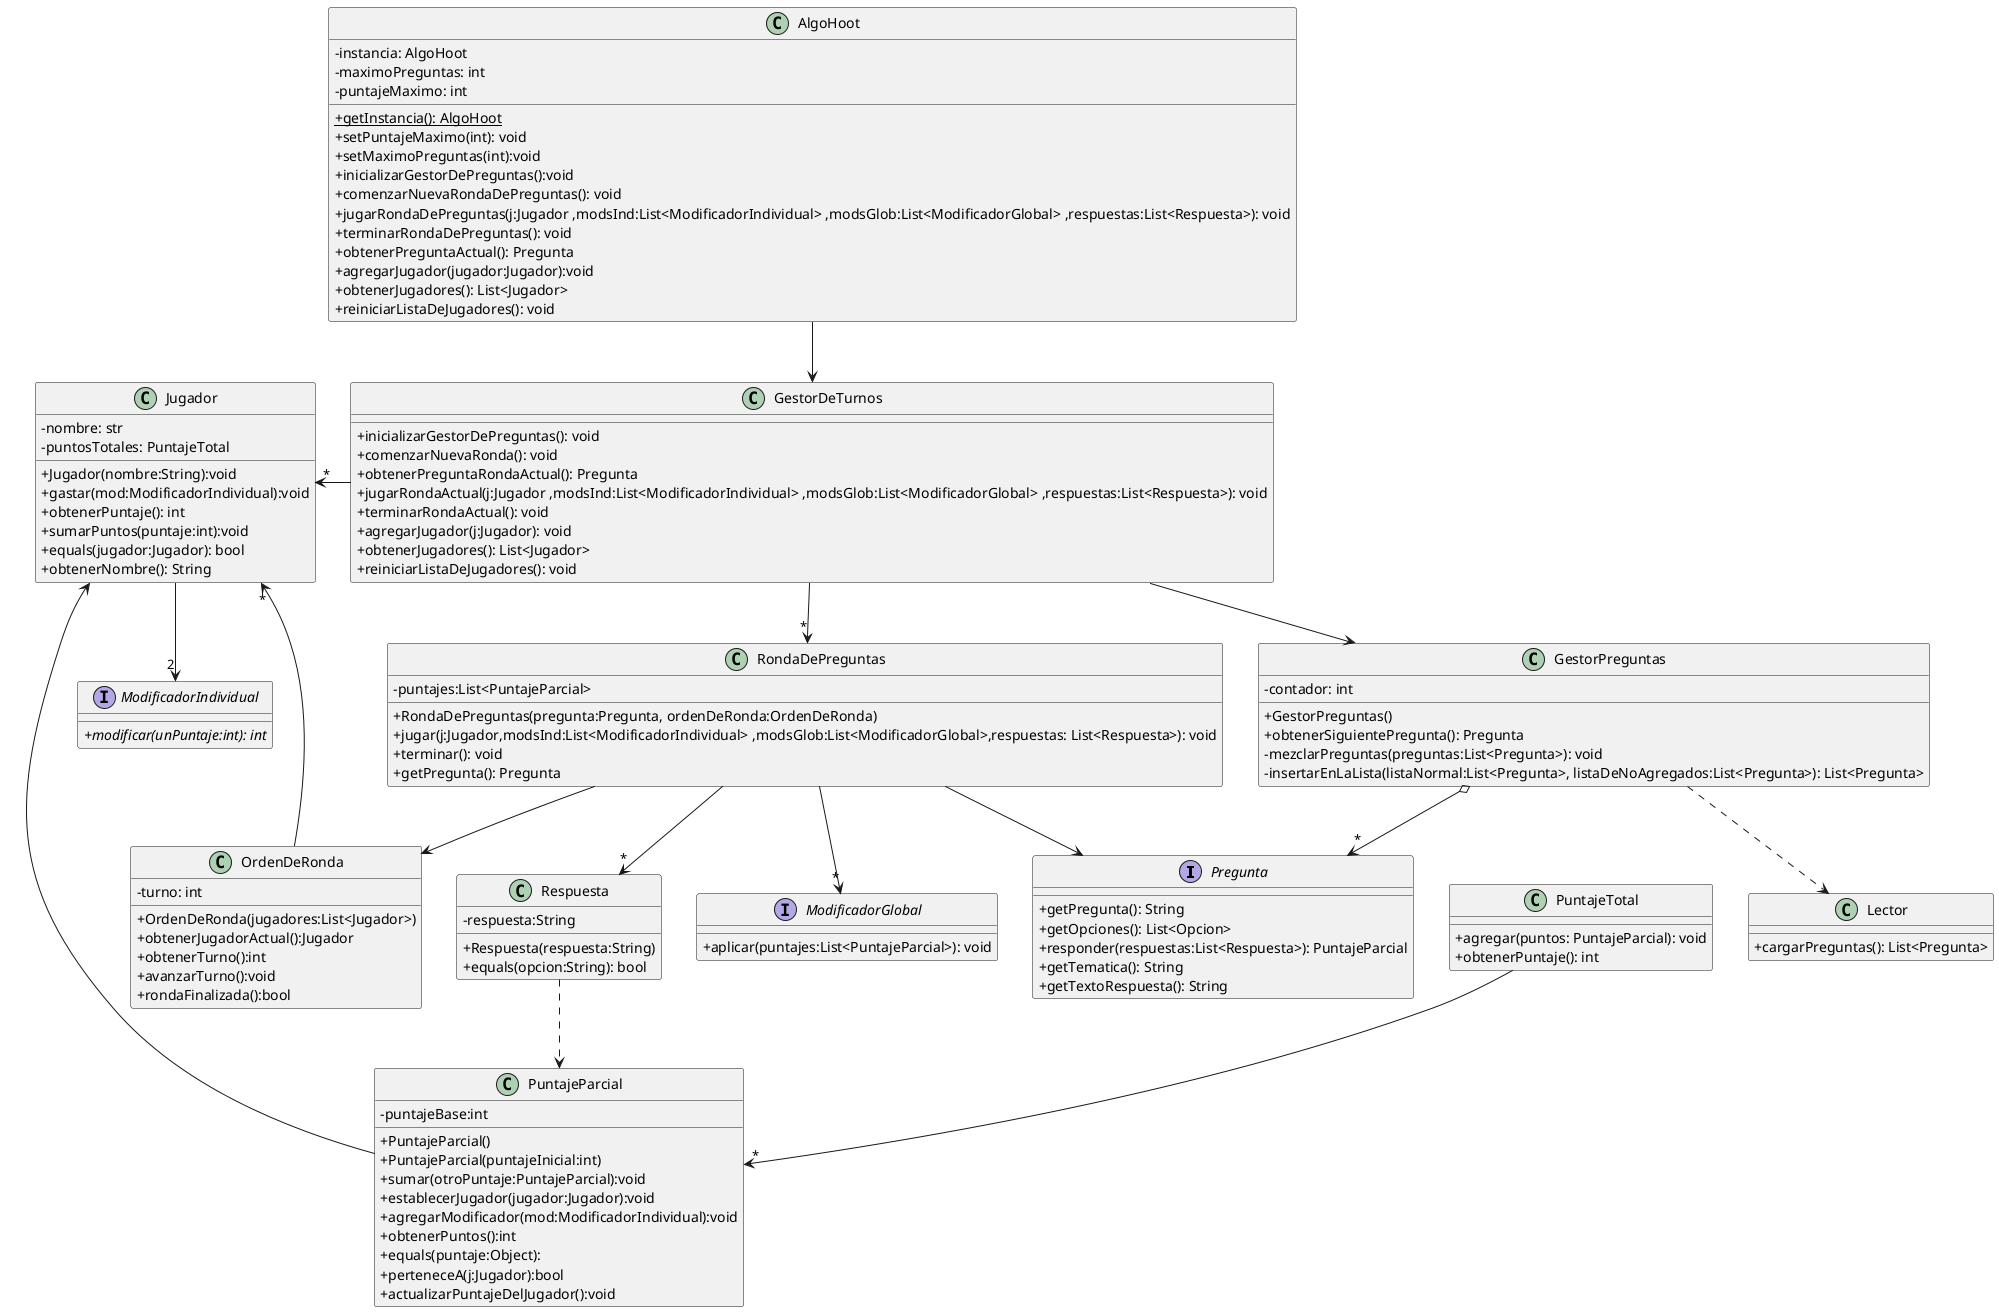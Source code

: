 @startuml clasesGenerales

skinparam monochrome false
/'skinparam monochrome true'/
/'hide circle '/
skinparam classAttributeIconSize 0

interface Pregunta {
    + getPregunta(): String
    + getOpciones(): List<Opcion>
    + responder(respuestas:List<Respuesta>): PuntajeParcial
    + getTematica(): String
    + getTextoRespuesta(): String
}

class GestorDeTurnos {
    + inicializarGestorDePreguntas(): void
    + comenzarNuevaRonda(): void
    + obtenerPreguntaRondaActual(): Pregunta
    + jugarRondaActual(j:Jugador ,modsInd:List<ModificadorIndividual> ,modsGlob:List<ModificadorGlobal> ,respuestas:List<Respuesta>): void
    + terminarRondaActual(): void
    + agregarJugador(j:Jugador): void
    + obtenerJugadores(): List<Jugador>
    + reiniciarListaDeJugadores(): void
}

class RondaDePreguntas {
    - puntajes:List<PuntajeParcial>
    + RondaDePreguntas(pregunta:Pregunta, ordenDeRonda:OrdenDeRonda)
    + jugar(j:Jugador,modsInd:List<ModificadorIndividual> ,modsGlob:List<ModificadorGlobal>,respuestas: List<Respuesta>): void
    + terminar(): void
    + getPregunta(): Pregunta
}

class OrdenDeRonda {
    - turno: int
    + OrdenDeRonda(jugadores:List<Jugador>)
    + obtenerJugadorActual():Jugador
    + obtenerTurno():int
    + avanzarTurno():void
    + rondaFinalizada():bool

}

class GestorPreguntas {
    - contador: int
    + GestorPreguntas()
    + obtenerSiguientePregunta(): Pregunta
    - mezclarPreguntas(preguntas:List<Pregunta>): void
    - insertarEnLaLista(listaNormal:List<Pregunta>, listaDeNoAgregados:List<Pregunta>): List<Pregunta>
}

class Jugador {
    - nombre: str
    - puntosTotales: PuntajeTotal
    + Jugador(nombre:String):void
    + gastar(mod:ModificadorIndividual):void
    + obtenerPuntaje(): int
    + sumarPuntos(puntaje:int):void
    + equals(jugador:Jugador): bool
    + obtenerNombre(): String
}

class Respuesta {
    - respuesta:String
    + Respuesta(respuesta:String)
    + equals(opcion:String): bool
}

class AlgoHoot {
    - instancia: AlgoHoot
    - maximoPreguntas: int
    - puntajeMaximo: int
    + {static}getInstancia(): AlgoHoot
    + setPuntajeMaximo(int): void
    + setMaximoPreguntas(int):void
    + inicializarGestorDePreguntas():void
    + comenzarNuevaRondaDePreguntas(): void
    + jugarRondaDePreguntas(j:Jugador ,modsInd:List<ModificadorIndividual> ,modsGlob:List<ModificadorGlobal> ,respuestas:List<Respuesta>): void
    + terminarRondaDePreguntas(): void
    + obtenerPreguntaActual(): Pregunta
    + agregarJugador(jugador:Jugador):void
    + obtenerJugadores(): List<Jugador>
    + reiniciarListaDeJugadores(): void
}

class Lector{
    +cargarPreguntas(): List<Pregunta>
}

interface ModificadorIndividual{
    + {abstract} modificar(unPuntaje:int): int
}

interface ModificadorGlobal{
    +aplicar(puntajes:List<PuntajeParcial>): void
}

class PuntajeParcial{
    -puntajeBase:int
    +PuntajeParcial()
    +PuntajeParcial(puntajeInicial:int)
    +sumar(otroPuntaje:PuntajeParcial):void
    +establecerJugador(jugador:Jugador):void
    +agregarModificador(mod:ModificadorIndividual):void
    +obtenerPuntos():int
    +equals(puntaje:Object):
    +perteneceA(j:Jugador):bool
    +actualizarPuntajeDelJugador():void
}

class PuntajeTotal {
    + agregar(puntos: PuntajeParcial): void
    + obtenerPuntaje(): int

}


GestorDeTurnos -down-> GestorPreguntas
GestorDeTurnos -down-> "*" RondaDePreguntas
GestorPreguntas o-->"*" Pregunta
GestorPreguntas ..> Lector
RondaDePreguntas --> Pregunta
RondaDePreguntas --> "*" Respuesta
RondaDePreguntas --> OrdenDeRonda
OrdenDeRonda --> "*" Jugador
AlgoHoot --> GestorDeTurnos
GestorDeTurnos -left->"*" Jugador
PuntajeParcial --> Jugador
Respuesta ..> PuntajeParcial

PuntajeTotal --> "*" PuntajeParcial

Jugador --> "2" ModificadorIndividual
RondaDePreguntas -->"*" ModificadorGlobal


@enduml
